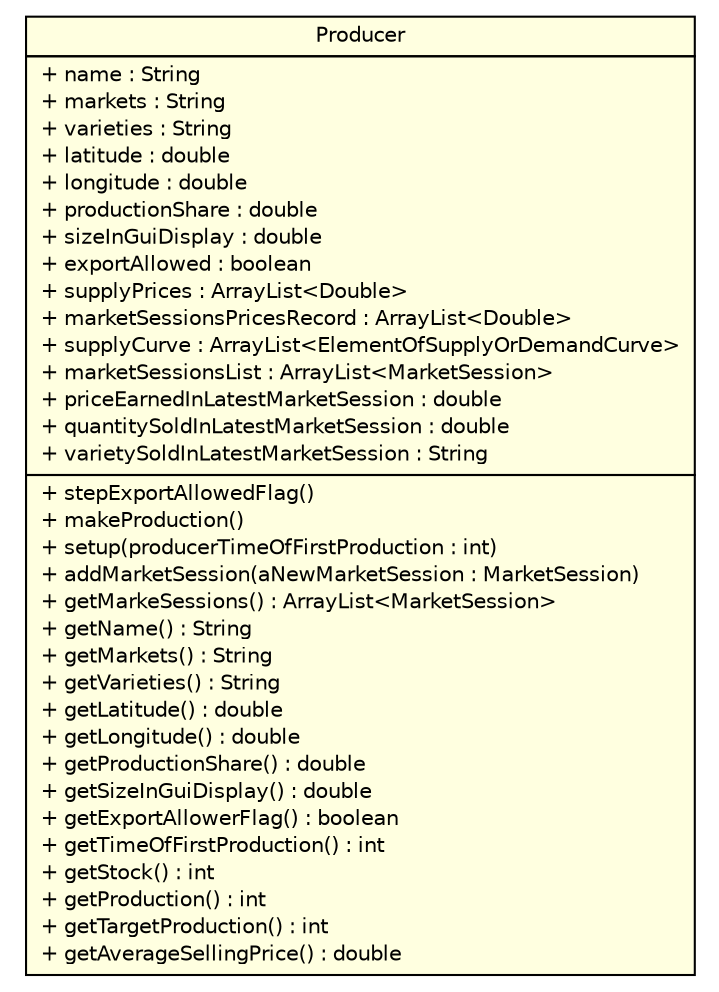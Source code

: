 #!/usr/local/bin/dot
#
# Class diagram 
# Generated by UMLGraph version R5_7_2-32-g40b5a6 (http://www.spinellis.gr/umlgraph/)
#

digraph G {
	edge [fontname="Helvetica",fontsize=10,labelfontname="Helvetica",labelfontsize=10];
	node [fontname="Helvetica",fontsize=10,shape=plaintext];
	nodesep=0.25;
	ranksep=0.5;
	// cms.agents.Producer
	c0 [label=<<table title="cms.agents.Producer" border="0" cellborder="1" cellspacing="0" cellpadding="2" port="p" bgcolor="lightyellow">
		<tr><td><table border="0" cellspacing="0" cellpadding="1">
<tr><td align="center" balign="center"> Producer </td></tr>
		</table></td></tr>
		<tr><td><table border="0" cellspacing="0" cellpadding="1">
<tr><td align="left" balign="left"> + name : String </td></tr>
<tr><td align="left" balign="left"> + markets : String </td></tr>
<tr><td align="left" balign="left"> + varieties : String </td></tr>
<tr><td align="left" balign="left"> + latitude : double </td></tr>
<tr><td align="left" balign="left"> + longitude : double </td></tr>
<tr><td align="left" balign="left"> + productionShare : double </td></tr>
<tr><td align="left" balign="left"> + sizeInGuiDisplay : double </td></tr>
<tr><td align="left" balign="left"> + exportAllowed : boolean </td></tr>
<tr><td align="left" balign="left"> + supplyPrices : ArrayList&lt;Double&gt; </td></tr>
<tr><td align="left" balign="left"> + marketSessionsPricesRecord : ArrayList&lt;Double&gt; </td></tr>
<tr><td align="left" balign="left"> + supplyCurve : ArrayList&lt;ElementOfSupplyOrDemandCurve&gt; </td></tr>
<tr><td align="left" balign="left"> + marketSessionsList : ArrayList&lt;MarketSession&gt; </td></tr>
<tr><td align="left" balign="left"> + priceEarnedInLatestMarketSession : double </td></tr>
<tr><td align="left" balign="left"> + quantitySoldInLatestMarketSession : double </td></tr>
<tr><td align="left" balign="left"> + varietySoldInLatestMarketSession : String </td></tr>
		</table></td></tr>
		<tr><td><table border="0" cellspacing="0" cellpadding="1">
<tr><td align="left" balign="left"> + stepExportAllowedFlag() </td></tr>
<tr><td align="left" balign="left"> + makeProduction() </td></tr>
<tr><td align="left" balign="left"> + setup(producerTimeOfFirstProduction : int) </td></tr>
<tr><td align="left" balign="left"> + addMarketSession(aNewMarketSession : MarketSession) </td></tr>
<tr><td align="left" balign="left"> + getMarkeSessions() : ArrayList&lt;MarketSession&gt; </td></tr>
<tr><td align="left" balign="left"> + getName() : String </td></tr>
<tr><td align="left" balign="left"> + getMarkets() : String </td></tr>
<tr><td align="left" balign="left"> + getVarieties() : String </td></tr>
<tr><td align="left" balign="left"> + getLatitude() : double </td></tr>
<tr><td align="left" balign="left"> + getLongitude() : double </td></tr>
<tr><td align="left" balign="left"> + getProductionShare() : double </td></tr>
<tr><td align="left" balign="left"> + getSizeInGuiDisplay() : double </td></tr>
<tr><td align="left" balign="left"> + getExportAllowerFlag() : boolean </td></tr>
<tr><td align="left" balign="left"> + getTimeOfFirstProduction() : int </td></tr>
<tr><td align="left" balign="left"> + getStock() : int </td></tr>
<tr><td align="left" balign="left"> + getProduction() : int </td></tr>
<tr><td align="left" balign="left"> + getTargetProduction() : int </td></tr>
<tr><td align="left" balign="left"> + getAverageSellingPrice() : double </td></tr>
		</table></td></tr>
		</table>>, URL="null", fontname="Helvetica", fontcolor="black", fontsize=10.0];
}

